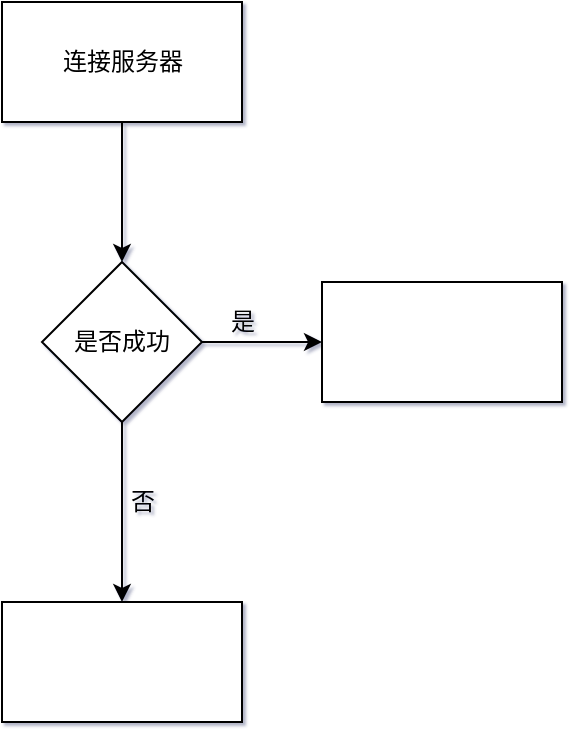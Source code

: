 <mxfile version="18.1.3" type="github">
  <diagram id="6qBIIyij7JlT-GvtMwbE" name="第 1 页">
    <mxGraphModel dx="942" dy="624" grid="1" gridSize="10" guides="1" tooltips="1" connect="1" arrows="1" fold="1" page="1" pageScale="1" pageWidth="827" pageHeight="1169" background="none" math="0" shadow="1">
      <root>
        <mxCell id="0" />
        <mxCell id="1" parent="0" />
        <mxCell id="x7iVse55aIPZz-lThM-Q-3" value="" style="edgeStyle=orthogonalEdgeStyle;rounded=0;orthogonalLoop=1;jettySize=auto;html=1;" edge="1" parent="1" source="x7iVse55aIPZz-lThM-Q-1" target="x7iVse55aIPZz-lThM-Q-2">
          <mxGeometry relative="1" as="geometry" />
        </mxCell>
        <object label="连接服务器" id="x7iVse55aIPZz-lThM-Q-1">
          <mxCell style="verticalLabelPosition=middle;verticalAlign=middle;html=1;shape=mxgraph.basic.rect;fillColor2=none;strokeWidth=1;size=20;indent=5;labelPosition=center;align=center;" vertex="1" parent="1">
            <mxGeometry x="180" y="110" width="120" height="60" as="geometry" />
          </mxCell>
        </object>
        <mxCell id="x7iVse55aIPZz-lThM-Q-5" value="" style="edgeStyle=orthogonalEdgeStyle;rounded=0;orthogonalLoop=1;jettySize=auto;html=1;" edge="1" parent="1" source="x7iVse55aIPZz-lThM-Q-2" target="x7iVse55aIPZz-lThM-Q-4">
          <mxGeometry relative="1" as="geometry" />
        </mxCell>
        <mxCell id="x7iVse55aIPZz-lThM-Q-7" value="" style="edgeStyle=orthogonalEdgeStyle;rounded=0;orthogonalLoop=1;jettySize=auto;html=1;" edge="1" parent="1" source="x7iVse55aIPZz-lThM-Q-2" target="x7iVse55aIPZz-lThM-Q-6">
          <mxGeometry relative="1" as="geometry" />
        </mxCell>
        <mxCell id="x7iVse55aIPZz-lThM-Q-2" value="是否成功" style="rhombus;whiteSpace=wrap;html=1;strokeWidth=1;" vertex="1" parent="1">
          <mxGeometry x="200" y="240" width="80" height="80" as="geometry" />
        </mxCell>
        <mxCell id="x7iVse55aIPZz-lThM-Q-4" value="" style="whiteSpace=wrap;html=1;strokeWidth=1;" vertex="1" parent="1">
          <mxGeometry x="180" y="410" width="120" height="60" as="geometry" />
        </mxCell>
        <mxCell id="x7iVse55aIPZz-lThM-Q-6" value="" style="whiteSpace=wrap;html=1;strokeWidth=1;" vertex="1" parent="1">
          <mxGeometry x="340" y="250" width="120" height="60" as="geometry" />
        </mxCell>
        <mxCell id="x7iVse55aIPZz-lThM-Q-8" value="是" style="text;html=1;align=center;verticalAlign=middle;resizable=0;points=[];autosize=1;strokeColor=none;fillColor=none;" vertex="1" parent="1">
          <mxGeometry x="285" y="260" width="30" height="20" as="geometry" />
        </mxCell>
        <mxCell id="x7iVse55aIPZz-lThM-Q-9" value="否" style="text;html=1;align=center;verticalAlign=middle;resizable=0;points=[];autosize=1;strokeColor=none;fillColor=none;" vertex="1" parent="1">
          <mxGeometry x="235" y="350" width="30" height="20" as="geometry" />
        </mxCell>
      </root>
    </mxGraphModel>
  </diagram>
</mxfile>
